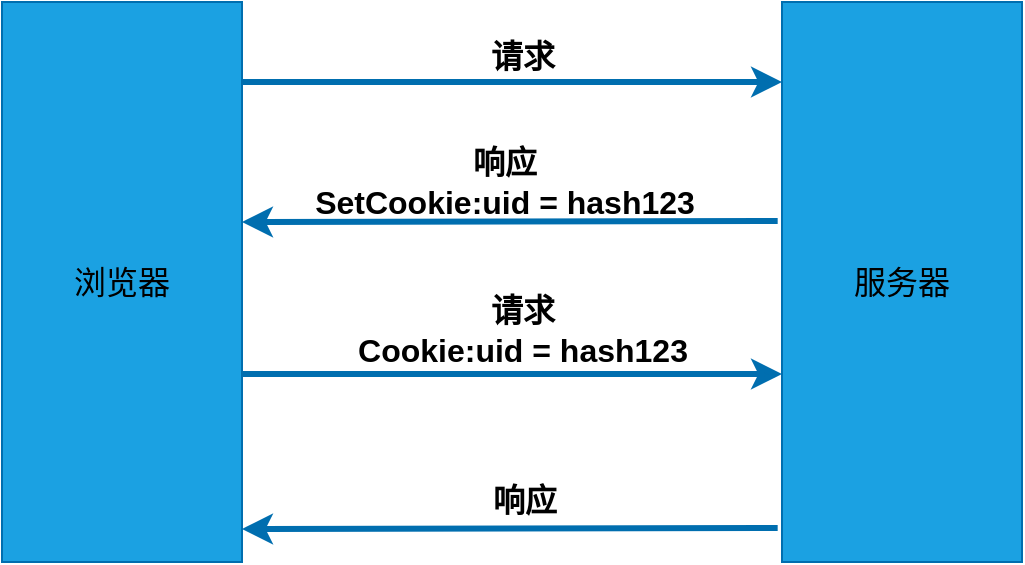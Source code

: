 <mxfile>
    <diagram id="A9qg82AuoLQeKydgUByE" name="第 1 页">
        <mxGraphModel dx="632" dy="364" grid="1" gridSize="10" guides="1" tooltips="1" connect="1" arrows="1" fold="1" page="1" pageScale="1" pageWidth="827" pageHeight="1169" background="#ffffff" math="0" shadow="0">
            <root>
                <mxCell id="0"/>
                <mxCell id="1" parent="0"/>
                <mxCell id="2" value="浏览器" style="rounded=0;whiteSpace=wrap;html=1;fillColor=#1ba1e2;fontColor=#000000;strokeColor=#006EAF;fontSize=16;" parent="1" vertex="1">
                    <mxGeometry x="80" y="80" width="120" height="280" as="geometry"/>
                </mxCell>
                <mxCell id="3" value="服务器" style="rounded=0;whiteSpace=wrap;html=1;fillColor=#1ba1e2;fontColor=#000000;strokeColor=#006EAF;fontSize=16;" parent="1" vertex="1">
                    <mxGeometry x="470" y="80" width="120" height="280" as="geometry"/>
                </mxCell>
                <mxCell id="19" value="" style="endArrow=classic;html=1;entryX=0;entryY=0.143;entryDx=0;entryDy=0;fillColor=#1ba1e2;entryPerimeter=0;fontSize=16;strokeWidth=3;strokeColor=#006EAF;fontColor=#000000;" edge="1" parent="1" target="3">
                    <mxGeometry width="50" height="50" relative="1" as="geometry">
                        <mxPoint x="200" y="120" as="sourcePoint"/>
                        <mxPoint x="250" y="70" as="targetPoint"/>
                    </mxGeometry>
                </mxCell>
                <mxCell id="20" value="" style="endArrow=classic;html=1;entryX=0;entryY=0.143;entryDx=0;entryDy=0;fillColor=#1ba1e2;entryPerimeter=0;fontSize=16;strokeWidth=3;strokeColor=#006EAF;fontColor=#000000;" edge="1" parent="1">
                    <mxGeometry width="50" height="50" relative="1" as="geometry">
                        <mxPoint x="200" y="266" as="sourcePoint"/>
                        <mxPoint x="470" y="266.04" as="targetPoint"/>
                    </mxGeometry>
                </mxCell>
                <mxCell id="21" value="请求" style="text;strokeColor=none;fillColor=none;html=1;fontSize=16;fontStyle=1;verticalAlign=middle;align=center;fontColor=#000000;" vertex="1" parent="1">
                    <mxGeometry x="290" y="87" width="100" height="40" as="geometry"/>
                </mxCell>
                <mxCell id="22" value="" style="endArrow=classic;html=1;fillColor=#1ba1e2;exitX=-0.018;exitY=0.391;exitDx=0;exitDy=0;exitPerimeter=0;strokeColor=#006EAF;fontSize=16;strokeWidth=3;fontColor=#000000;" edge="1" parent="1" source="3">
                    <mxGeometry width="50" height="50" relative="1" as="geometry">
                        <mxPoint x="150" y="240" as="sourcePoint"/>
                        <mxPoint x="200" y="190" as="targetPoint"/>
                    </mxGeometry>
                </mxCell>
                <mxCell id="23" value="响应&lt;br style=&quot;font-size: 16px;&quot;&gt;SetCookie:uid = hash123" style="text;strokeColor=none;fillColor=none;html=1;fontSize=16;fontStyle=1;verticalAlign=middle;align=center;fontColor=#000000;" vertex="1" parent="1">
                    <mxGeometry x="281" y="150" width="100" height="40" as="geometry"/>
                </mxCell>
                <mxCell id="24" value="请求&lt;br style=&quot;font-size: 16px;&quot;&gt;Cookie:uid = hash123" style="text;strokeColor=none;fillColor=none;html=1;fontSize=16;fontStyle=1;verticalAlign=middle;align=center;fontColor=#000000;" vertex="1" parent="1">
                    <mxGeometry x="290" y="224" width="100" height="40" as="geometry"/>
                </mxCell>
                <mxCell id="25" value="" style="endArrow=classic;html=1;fillColor=#1ba1e2;exitX=-0.018;exitY=0.391;exitDx=0;exitDy=0;exitPerimeter=0;strokeColor=#006EAF;fontSize=16;strokeWidth=3;fontColor=#000000;" edge="1" parent="1">
                    <mxGeometry width="50" height="50" relative="1" as="geometry">
                        <mxPoint x="467.84" y="343" as="sourcePoint"/>
                        <mxPoint x="200" y="343.52" as="targetPoint"/>
                    </mxGeometry>
                </mxCell>
                <mxCell id="26" value="响应" style="text;strokeColor=none;fillColor=none;html=1;fontSize=16;fontStyle=1;verticalAlign=middle;align=center;fontColor=#000000;" vertex="1" parent="1">
                    <mxGeometry x="291" y="309" width="100" height="40" as="geometry"/>
                </mxCell>
            </root>
        </mxGraphModel>
    </diagram>
</mxfile>